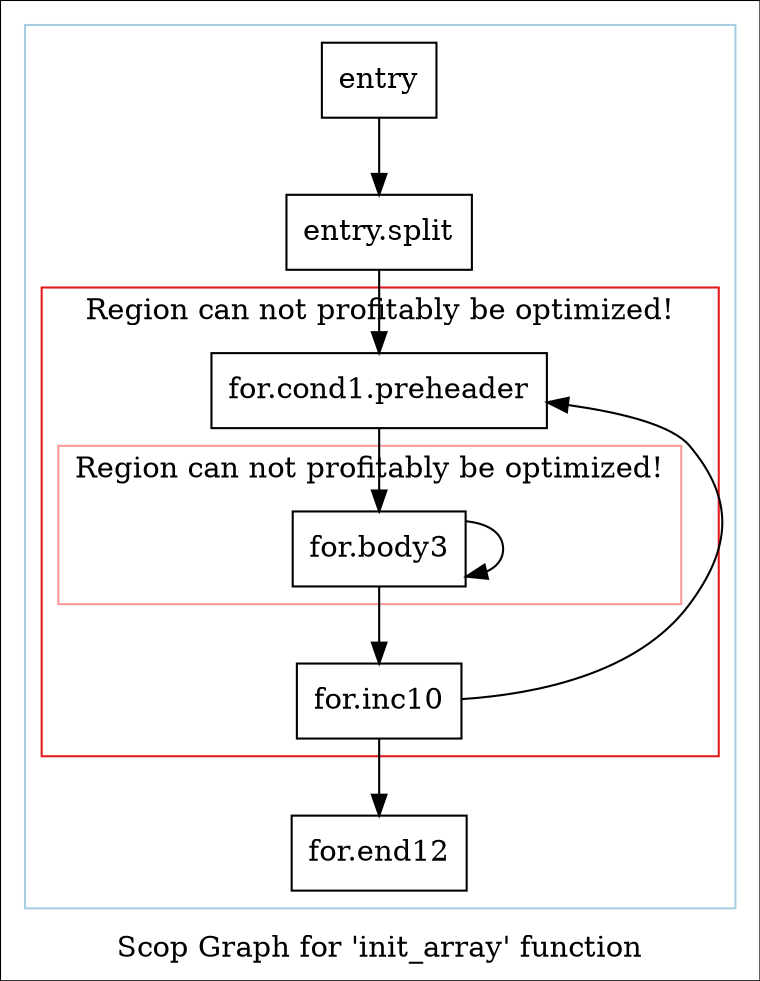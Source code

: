 digraph "Scop Graph for 'init_array' function" {
	label="Scop Graph for 'init_array' function";

	Node0x52a8f80 [shape=record,label="{entry}"];
	Node0x52a8f80 -> Node0x52a9ca0;
	Node0x52a9ca0 [shape=record,label="{entry.split}"];
	Node0x52a9ca0 -> Node0x52a9a70;
	Node0x52a9a70 [shape=record,label="{for.cond1.preheader}"];
	Node0x52a9a70 -> Node0x52a79b0;
	Node0x52a79b0 [shape=record,label="{for.body3}"];
	Node0x52a79b0 -> Node0x52a79b0[constraint=false];
	Node0x52a79b0 -> Node0x52a94b0;
	Node0x52a94b0 [shape=record,label="{for.inc10}"];
	Node0x52a94b0 -> Node0x52a9a70[constraint=false];
	Node0x52a94b0 -> Node0x52a8e40;
	Node0x52a8e40 [shape=record,label="{for.end12}"];
	colorscheme = "paired12"
        subgraph cluster_0x529c680 {
          label = "";
          style = solid;
          color = 1
          subgraph cluster_0x529c800 {
            label = "Region can not profitably be optimized!";
            style = solid;
            color = 6
            subgraph cluster_0x529c980 {
              label = "Region can not profitably be optimized!";
              style = solid;
              color = 5
              Node0x52a79b0;
            }
            Node0x52a9a70;
            Node0x52a94b0;
          }
          Node0x52a8f80;
          Node0x52a9ca0;
          Node0x52a8e40;
        }
}
